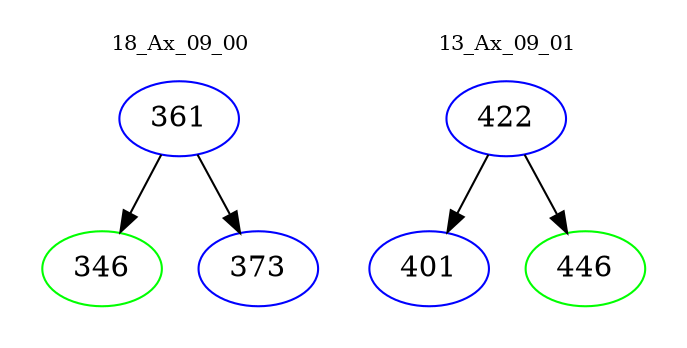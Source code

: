 digraph{
subgraph cluster_0 {
color = white
label = "18_Ax_09_00";
fontsize=10;
T0_361 [label="361", color="blue"]
T0_361 -> T0_346 [color="black"]
T0_346 [label="346", color="green"]
T0_361 -> T0_373 [color="black"]
T0_373 [label="373", color="blue"]
}
subgraph cluster_1 {
color = white
label = "13_Ax_09_01";
fontsize=10;
T1_422 [label="422", color="blue"]
T1_422 -> T1_401 [color="black"]
T1_401 [label="401", color="blue"]
T1_422 -> T1_446 [color="black"]
T1_446 [label="446", color="green"]
}
}

